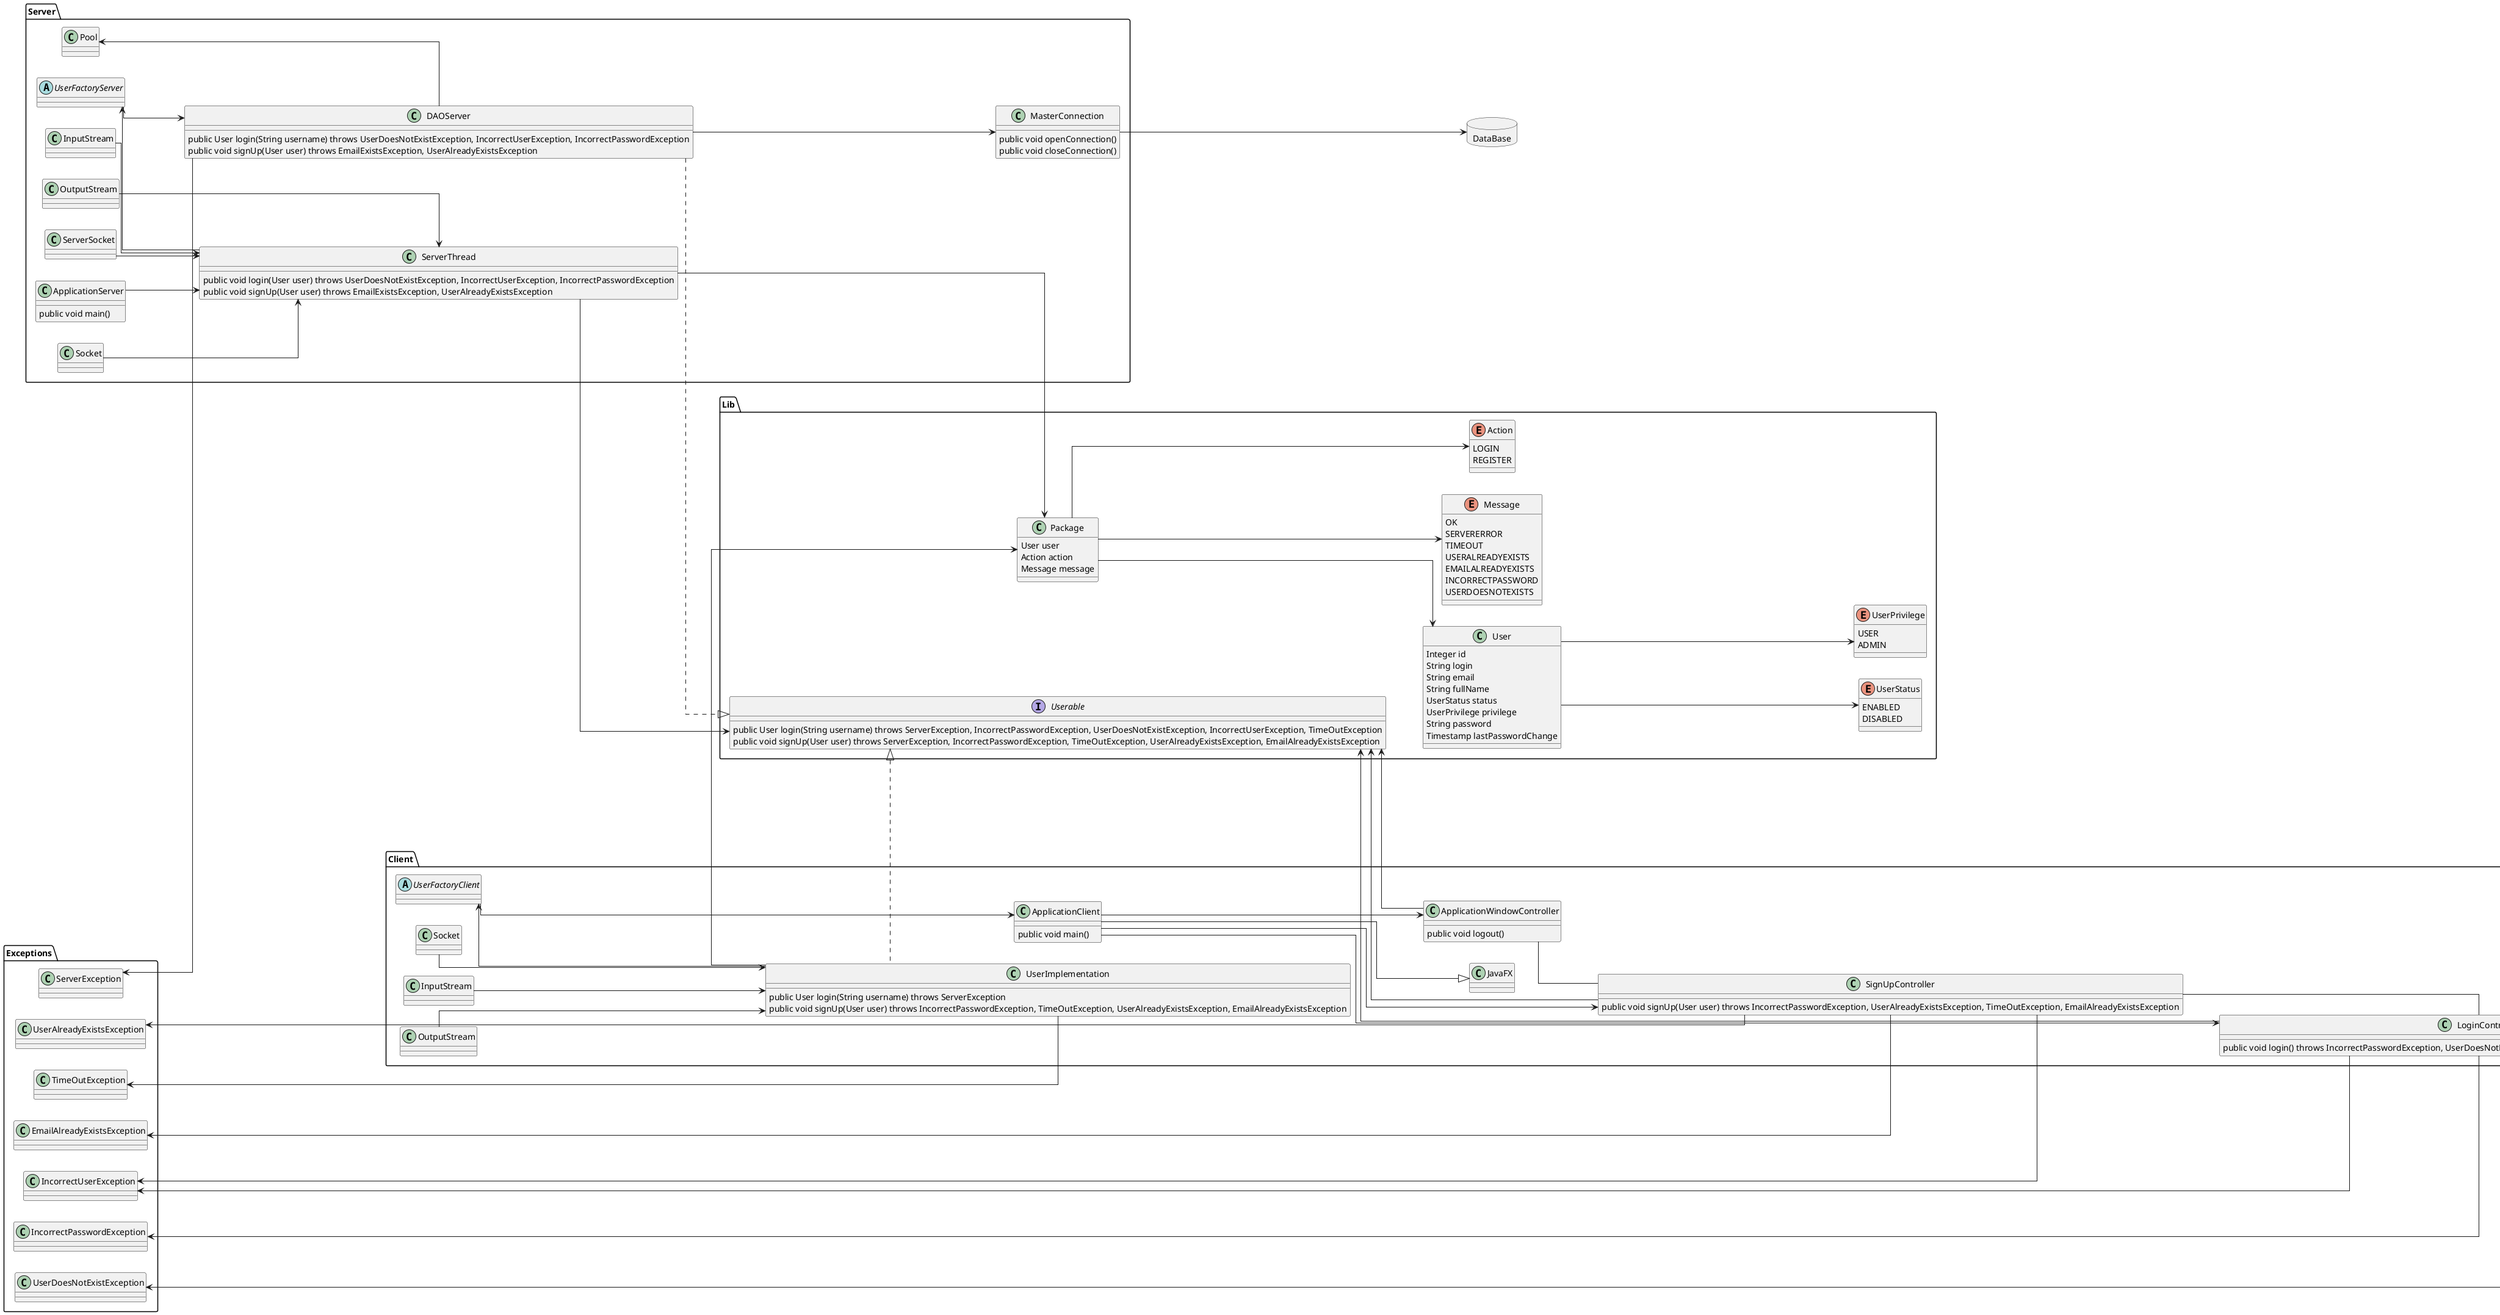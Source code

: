 @startuml
left to right direction
skinparam linetype ortho

package Server {
	class ApplicationServer {
		public void main()
	}
	
	class ServerThread {
		public void login(User user) throws UserDoesNotExistException, IncorrectUserException, IncorrectPasswordException
		public void signUp(User user) throws EmailExistsException, UserAlreadyExistsException
	}
	
	abstract UserFactoryServer {
		
	}
	
	class Pool {
		
	}
	
	class DAOServer {
		public User login(String username) throws UserDoesNotExistException, IncorrectUserException, IncorrectPasswordException
		public void signUp(User user) throws EmailExistsException, UserAlreadyExistsException
	}
	
	class MasterConnection {
		public void openConnection()
		public void closeConnection()
	}

	class Server.Socket{}
	class Server.InputStream{}
	class Server.OutputStream{}
}

package Client {
	class JavaFX {
		
	}

	class ApplicationClient {
		public void main()
	}

	class LoginController {
		public void login() throws IncorrectPasswordException, UserDoesNotExistException, IncorrectUserException, TimeOutException
	}
	
	class SignUpController {
		public void signUp(User user) throws IncorrectPasswordException, UserAlreadyExistsException, TimeOutException, EmailAlreadyExistsException
	}
	
	class ApplicationWindowController {
		public void logout()
	}
	
	class UserImplementation {
		public User login(String username) throws ServerException
		public void signUp(User user) throws IncorrectPasswordException, TimeOutException, UserAlreadyExistsException, EmailAlreadyExistsException
	}
	
	abstract UserFactoryClient {
		
	}

	class Client.Socket{}
	class Client.InputStream{}
	class Client.OutputStream{}
}

package DataBase <<Database>> {
	
}

package Lib {
	enum Action {
		LOGIN
		REGISTER
	}
	
	class Package {
		User user
		Action action
		Message message
	}

	interface Userable {
		public User login(String username) throws ServerException, IncorrectPasswordException, UserDoesNotExistException, IncorrectUserException, TimeOutException
		public void signUp(User user) throws ServerException, IncorrectPasswordException, TimeOutException, UserAlreadyExistsException, EmailAlreadyExistsException
	}
	
	class User {
		Integer id
		String login
		String email
		String fullName
		UserStatus status
		UserPrivilege privilege
		String password
		Timestamp lastPasswordChange
	}
	
	enum UserStatus {
		ENABLED
		DISABLED
	}
	
	enum UserPrivilege {
		USER
		ADMIN
	}
	
	enum Message {
		OK
		SERVERERROR
		TIMEOUT
		USERALREADYEXISTS
		EMAILALREADYEXISTS
		INCORRECTPASSWORD
		USERDOESNOTEXISTS
	}

}

package Exceptions {
	class ServerException{}
	class UserDoesNotExistException{}
	class IncorrectPasswordException{}
	class TimeOutException{}
	class UserAlreadyExistsException{}
	class IncorrectUserException{}
	class EmailAlreadyExistsException{}
}

UserImplementation --> Package

Package --> Action
Package --> Message

Userable <-- LoginController
Userable <-- SignUpController
Userable <-- ApplicationWindowController

Userable <|.. UserImplementation

Pool <-- DAOServer
DAOServer --> MasterConnection
MasterConnection --> DataBase
UserFactoryServer <-- ServerThread
UserFactoryServer --> DAOServer
DAOServer ..|> Userable
ServerThread --> Userable
ServerThread --> Package
ApplicationServer --> ServerThread

ApplicationClient --> ApplicationWindowController
ApplicationClient --> SignUpController
ApplicationClient --> LoginController

ApplicationWindowController -- SignUpController
SignUpController -- LoginController

UserFactoryClient <-- UserImplementation
UserFactoryClient --> ApplicationClient

ApplicationClient --|> JavaFX

Server.Socket --> 		ServerThread
Server.ServerSocket --> ServerThread
Server.InputStream --> 	ServerThread
Server.OutputStream -->	ServerThread

Client.Socket --> UserImplementation
Client.InputStream --> UserImplementation
Client.OutputStream --> UserImplementation

ServerException <-- DAOServer
TimeOutException <-- UserImplementation
UserAlreadyExistsException <-- SignUpController
EmailAlreadyExistsException <-- SignUpController
UserDoesNotExistException <-- LoginController
IncorrectUserException <-- LoginController
IncorrectPasswordException <-- LoginController
IncorrectUserException <-- SignUpController

Package --> User
User --> UserPrivilege
User --> UserStatus

@enduml
